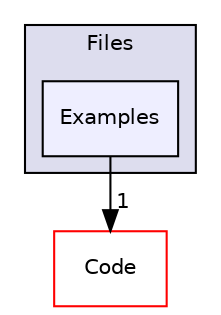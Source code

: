 digraph "Examples" {
  compound=true
  node [ fontsize="10", fontname="Helvetica"];
  edge [ labelfontsize="10", labelfontname="Helvetica"];
  subgraph clusterdir_44a54ce2d5826144d7f0e97fbac5bcd2 {
    graph [ bgcolor="#ddddee", pencolor="black", label="Files" fontname="Helvetica", fontsize="10", URL="dir_44a54ce2d5826144d7f0e97fbac5bcd2.html"]
  dir_01d7c7c54b0bcbede2654939a60e8568 [shape=box, label="Examples", style="filled", fillcolor="#eeeeff", pencolor="black", URL="dir_01d7c7c54b0bcbede2654939a60e8568.html"];
  }
  dir_23fdee2f6995db16c755697cdf620cf4 [shape=box label="Code" fillcolor="white" style="filled" color="red" URL="dir_23fdee2f6995db16c755697cdf620cf4.html"];
  dir_01d7c7c54b0bcbede2654939a60e8568->dir_23fdee2f6995db16c755697cdf620cf4 [headlabel="1", labeldistance=1.5 headhref="dir_000003_000000.html"];
}
